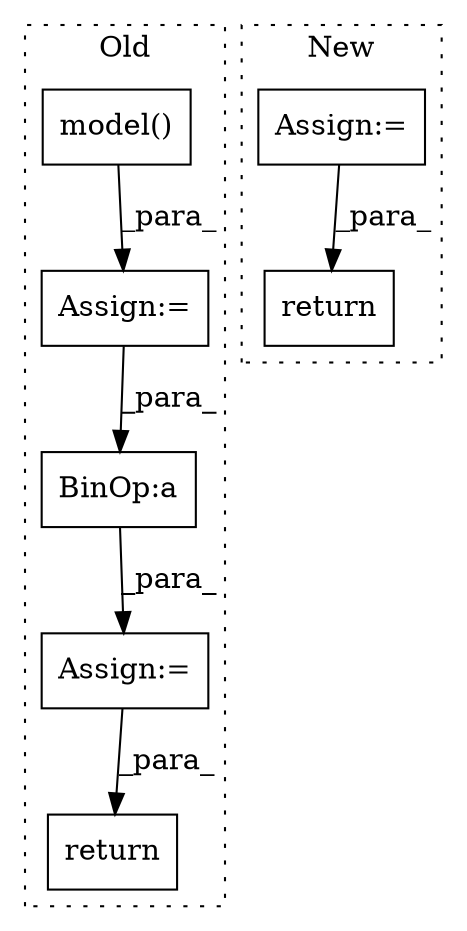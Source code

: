 digraph G {
subgraph cluster0 {
1 [label="model()" a="75" s="1348,1370" l="11,1" shape="box"];
3 [label="return" a="93" s="1644" l="7" shape="box"];
4 [label="Assign:=" a="68" s="1527" l="3" shape="box"];
6 [label="Assign:=" a="68" s="1345" l="3" shape="box"];
7 [label="BinOp:a" a="82" s="1545" l="3" shape="box"];
label = "Old";
style="dotted";
}
subgraph cluster1 {
2 [label="return" a="93" s="1921" l="7" shape="box"];
5 [label="Assign:=" a="68" s="1899" l="3" shape="box"];
label = "New";
style="dotted";
}
1 -> 6 [label="_para_"];
4 -> 3 [label="_para_"];
5 -> 2 [label="_para_"];
6 -> 7 [label="_para_"];
7 -> 4 [label="_para_"];
}